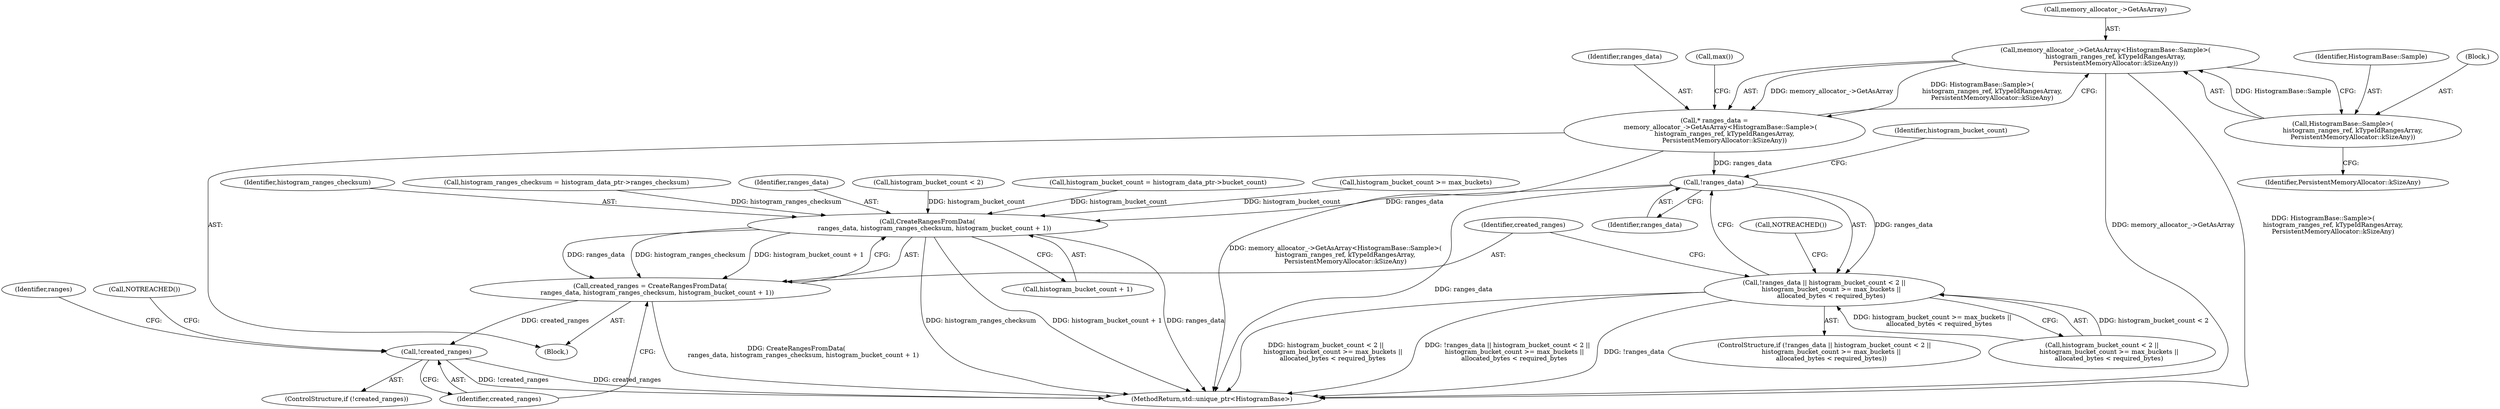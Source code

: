 digraph "0_Chrome_3f38b2253b19f9f9595f79fb92bfb5077e7b1959_1@API" {
"1000187" [label="(Call,memory_allocator_->GetAsArray<HistogramBase::Sample>(\n          histogram_ranges_ref, kTypeIdRangesArray,\n          PersistentMemoryAllocator::kSizeAny))"];
"1000191" [label="(Call,HistogramBase::Sample>(\n          histogram_ranges_ref, kTypeIdRangesArray,\n          PersistentMemoryAllocator::kSizeAny))"];
"1000185" [label="(Call,* ranges_data =\n      memory_allocator_->GetAsArray<HistogramBase::Sample>(\n          histogram_ranges_ref, kTypeIdRangesArray,\n          PersistentMemoryAllocator::kSizeAny))"];
"1000218" [label="(Call,!ranges_data)"];
"1000217" [label="(Call,!ranges_data || histogram_bucket_count < 2 ||\n       histogram_bucket_count >= max_buckets ||\n       allocated_bytes < required_bytes)"];
"1000238" [label="(Call,CreateRangesFromData(\n       ranges_data, histogram_ranges_checksum, histogram_bucket_count + 1))"];
"1000236" [label="(Call,created_ranges = CreateRangesFromData(\n       ranges_data, histogram_ranges_checksum, histogram_bucket_count + 1))"];
"1000245" [label="(Call,!created_ranges)"];
"1000197" [label="(Identifier,PersistentMemoryAllocator::kSizeAny)"];
"1000188" [label="(Call,memory_allocator_->GetAsArray)"];
"1000220" [label="(Call,histogram_bucket_count < 2 ||\n       histogram_bucket_count >= max_buckets ||\n       allocated_bytes < required_bytes)"];
"1000221" [label="(Call,histogram_bucket_count < 2)"];
"1000246" [label="(Identifier,created_ranges)"];
"1000186" [label="(Identifier,ranges_data)"];
"1000191" [label="(Call,HistogramBase::Sample>(\n          histogram_ranges_ref, kTypeIdRangesArray,\n          PersistentMemoryAllocator::kSizeAny))"];
"1000232" [label="(Call,NOTREACHED())"];
"1000167" [label="(Call,histogram_bucket_count = histogram_data_ptr->bucket_count)"];
"1000222" [label="(Identifier,histogram_bucket_count)"];
"1000225" [label="(Call,histogram_bucket_count >= max_buckets)"];
"1000248" [label="(Call,NOTREACHED())"];
"1000219" [label="(Identifier,ranges_data)"];
"1000216" [label="(ControlStructure,if (!ranges_data || histogram_bucket_count < 2 ||\n       histogram_bucket_count >= max_buckets ||\n       allocated_bytes < required_bytes))"];
"1000390" [label="(MethodReturn,std::unique_ptr<HistogramBase>)"];
"1000245" [label="(Call,!created_ranges)"];
"1000237" [label="(Identifier,created_ranges)"];
"1000217" [label="(Call,!ranges_data || histogram_bucket_count < 2 ||\n       histogram_bucket_count >= max_buckets ||\n       allocated_bytes < required_bytes)"];
"1000240" [label="(Identifier,histogram_ranges_checksum)"];
"1000187" [label="(Call,memory_allocator_->GetAsArray<HistogramBase::Sample>(\n          histogram_ranges_ref, kTypeIdRangesArray,\n          PersistentMemoryAllocator::kSizeAny))"];
"1000103" [label="(Block,)"];
"1000241" [label="(Call,histogram_bucket_count + 1)"];
"1000244" [label="(ControlStructure,if (!created_ranges))"];
"1000253" [label="(Identifier,ranges)"];
"1000238" [label="(Call,CreateRangesFromData(\n       ranges_data, histogram_ranges_checksum, histogram_bucket_count + 1))"];
"1000179" [label="(Call,histogram_ranges_checksum = histogram_data_ptr->ranges_checksum)"];
"1000192" [label="(Identifier,HistogramBase::Sample)"];
"1000218" [label="(Call,!ranges_data)"];
"1000185" [label="(Call,* ranges_data =\n      memory_allocator_->GetAsArray<HistogramBase::Sample>(\n          histogram_ranges_ref, kTypeIdRangesArray,\n          PersistentMemoryAllocator::kSizeAny))"];
"1000199" [label="(Call,max())"];
"1000193" [label="(Block,)"];
"1000236" [label="(Call,created_ranges = CreateRangesFromData(\n       ranges_data, histogram_ranges_checksum, histogram_bucket_count + 1))"];
"1000239" [label="(Identifier,ranges_data)"];
"1000187" -> "1000185"  [label="AST: "];
"1000187" -> "1000191"  [label="CFG: "];
"1000188" -> "1000187"  [label="AST: "];
"1000191" -> "1000187"  [label="AST: "];
"1000185" -> "1000187"  [label="CFG: "];
"1000187" -> "1000390"  [label="DDG: memory_allocator_->GetAsArray"];
"1000187" -> "1000390"  [label="DDG: HistogramBase::Sample>(\n          histogram_ranges_ref, kTypeIdRangesArray,\n          PersistentMemoryAllocator::kSizeAny)"];
"1000187" -> "1000185"  [label="DDG: memory_allocator_->GetAsArray"];
"1000187" -> "1000185"  [label="DDG: HistogramBase::Sample>(\n          histogram_ranges_ref, kTypeIdRangesArray,\n          PersistentMemoryAllocator::kSizeAny)"];
"1000191" -> "1000187"  [label="DDG: HistogramBase::Sample"];
"1000191" -> "1000197"  [label="CFG: "];
"1000192" -> "1000191"  [label="AST: "];
"1000193" -> "1000191"  [label="AST: "];
"1000185" -> "1000103"  [label="AST: "];
"1000186" -> "1000185"  [label="AST: "];
"1000199" -> "1000185"  [label="CFG: "];
"1000185" -> "1000390"  [label="DDG: memory_allocator_->GetAsArray<HistogramBase::Sample>(\n          histogram_ranges_ref, kTypeIdRangesArray,\n          PersistentMemoryAllocator::kSizeAny)"];
"1000185" -> "1000218"  [label="DDG: ranges_data"];
"1000218" -> "1000217"  [label="AST: "];
"1000218" -> "1000219"  [label="CFG: "];
"1000219" -> "1000218"  [label="AST: "];
"1000222" -> "1000218"  [label="CFG: "];
"1000217" -> "1000218"  [label="CFG: "];
"1000218" -> "1000390"  [label="DDG: ranges_data"];
"1000218" -> "1000217"  [label="DDG: ranges_data"];
"1000218" -> "1000238"  [label="DDG: ranges_data"];
"1000217" -> "1000216"  [label="AST: "];
"1000217" -> "1000220"  [label="CFG: "];
"1000220" -> "1000217"  [label="AST: "];
"1000232" -> "1000217"  [label="CFG: "];
"1000237" -> "1000217"  [label="CFG: "];
"1000217" -> "1000390"  [label="DDG: !ranges_data || histogram_bucket_count < 2 ||\n       histogram_bucket_count >= max_buckets ||\n       allocated_bytes < required_bytes"];
"1000217" -> "1000390"  [label="DDG: !ranges_data"];
"1000217" -> "1000390"  [label="DDG: histogram_bucket_count < 2 ||\n       histogram_bucket_count >= max_buckets ||\n       allocated_bytes < required_bytes"];
"1000220" -> "1000217"  [label="DDG: histogram_bucket_count < 2"];
"1000220" -> "1000217"  [label="DDG: histogram_bucket_count >= max_buckets ||\n       allocated_bytes < required_bytes"];
"1000238" -> "1000236"  [label="AST: "];
"1000238" -> "1000241"  [label="CFG: "];
"1000239" -> "1000238"  [label="AST: "];
"1000240" -> "1000238"  [label="AST: "];
"1000241" -> "1000238"  [label="AST: "];
"1000236" -> "1000238"  [label="CFG: "];
"1000238" -> "1000390"  [label="DDG: ranges_data"];
"1000238" -> "1000390"  [label="DDG: histogram_ranges_checksum"];
"1000238" -> "1000390"  [label="DDG: histogram_bucket_count + 1"];
"1000238" -> "1000236"  [label="DDG: ranges_data"];
"1000238" -> "1000236"  [label="DDG: histogram_ranges_checksum"];
"1000238" -> "1000236"  [label="DDG: histogram_bucket_count + 1"];
"1000179" -> "1000238"  [label="DDG: histogram_ranges_checksum"];
"1000225" -> "1000238"  [label="DDG: histogram_bucket_count"];
"1000221" -> "1000238"  [label="DDG: histogram_bucket_count"];
"1000167" -> "1000238"  [label="DDG: histogram_bucket_count"];
"1000236" -> "1000103"  [label="AST: "];
"1000237" -> "1000236"  [label="AST: "];
"1000246" -> "1000236"  [label="CFG: "];
"1000236" -> "1000390"  [label="DDG: CreateRangesFromData(\n       ranges_data, histogram_ranges_checksum, histogram_bucket_count + 1)"];
"1000236" -> "1000245"  [label="DDG: created_ranges"];
"1000245" -> "1000244"  [label="AST: "];
"1000245" -> "1000246"  [label="CFG: "];
"1000246" -> "1000245"  [label="AST: "];
"1000248" -> "1000245"  [label="CFG: "];
"1000253" -> "1000245"  [label="CFG: "];
"1000245" -> "1000390"  [label="DDG: !created_ranges"];
"1000245" -> "1000390"  [label="DDG: created_ranges"];
}
